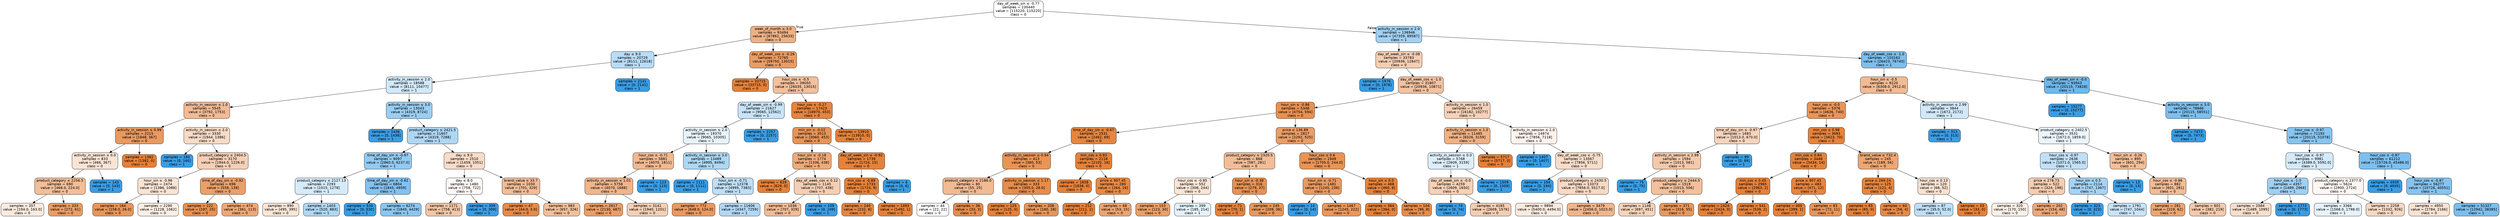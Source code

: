 digraph Tree {
node [shape=box, style="filled, rounded", color="black", fontname="helvetica"] ;
edge [fontname="helvetica"] ;
0 [label=<day_of_week_sin &le; -0.77<br/>samples = 230440<br/>value = [115220, 115220]<br/>class = 0>, fillcolor="#ffffff"] ;
1 [label=<week_of_month &le; 3.0<br/>samples = 93494<br/>value = [67861, 25633]<br/>class = 0>, fillcolor="#efb184"] ;
0 -> 1 [labeldistance=2.5, labelangle=45, headlabel="True"] ;
2 [label=<day &le; 9.0<br/>samples = 20729<br/>value = [8111, 12618]<br/>class = 1>, fillcolor="#b8dcf6"] ;
1 -> 2 ;
3 [label=<activity_in_session &le; 2.0<br/>samples = 18588<br/>value = [8111, 10477]<br/>class = 1>, fillcolor="#d2e9f9"] ;
2 -> 3 ;
4 [label=<activity_in_session &le; 1.0<br/>samples = 5545<br/>value = [3792, 1753]<br/>class = 0>, fillcolor="#f1bb95"] ;
3 -> 4 ;
5 [label=<activity_in_session &le; 0.99<br/>samples = 2215<br/>value = [1848, 367]<br/>class = 0>, fillcolor="#ea9a60"] ;
4 -> 5 ;
6 [label=<activity_in_session &le; 0.0<br/>samples = 833<br/>value = [466, 367]<br/>class = 0>, fillcolor="#f9e4d5"] ;
5 -> 6 ;
7 [label=<product_category &le; 2256.5<br/>samples = 690<br/>value = [466.0, 224.0]<br/>class = 0>, fillcolor="#f1be98"] ;
6 -> 7 ;
8 [label=<samples = 357<br/>value = [194.0, 163.0]<br/>class = 0>, fillcolor="#fbebdf"] ;
7 -> 8 ;
9 [label=<samples = 333<br/>value = [272, 61]<br/>class = 0>, fillcolor="#eb9d65"] ;
7 -> 9 ;
10 [label=<samples = 143<br/>value = [0, 143]<br/>class = 1>, fillcolor="#399de5"] ;
6 -> 10 ;
11 [label=<samples = 1382<br/>value = [1382, 0]<br/>class = 0>, fillcolor="#e58139"] ;
5 -> 11 ;
12 [label=<activity_in_session &le; 2.0<br/>samples = 3330<br/>value = [1944, 1386]<br/>class = 0>, fillcolor="#f8dbc6"] ;
4 -> 12 ;
13 [label=<samples = 160<br/>value = [0, 160]<br/>class = 1>, fillcolor="#399de5"] ;
12 -> 13 ;
14 [label=<product_category &le; 2404.5<br/>samples = 3170<br/>value = [1944.0, 1226.0]<br/>class = 0>, fillcolor="#f5d0b6"] ;
12 -> 14 ;
15 [label=<hour_sin &le; -0.96<br/>samples = 2474<br/>value = [1386, 1088]<br/>class = 0>, fillcolor="#f9e4d4"] ;
14 -> 15 ;
16 [label=<samples = 184<br/>value = [158.0, 26.0]<br/>class = 0>, fillcolor="#e9965a"] ;
15 -> 16 ;
17 [label=<samples = 2290<br/>value = [1228, 1062]<br/>class = 0>, fillcolor="#fbeee4"] ;
15 -> 17 ;
18 [label=<time_of_day_sin &le; -0.92<br/>samples = 696<br/>value = [558, 138]<br/>class = 0>, fillcolor="#eba06a"] ;
14 -> 18 ;
19 [label=<samples = 222<br/>value = [197, 25]<br/>class = 0>, fillcolor="#e89152"] ;
18 -> 19 ;
20 [label=<samples = 474<br/>value = [361, 113]<br/>class = 0>, fillcolor="#eda877"] ;
18 -> 20 ;
21 [label=<activity_in_session &le; 3.0<br/>samples = 13043<br/>value = [4319, 8724]<br/>class = 1>, fillcolor="#9bcef2"] ;
3 -> 21 ;
22 [label=<samples = 1436<br/>value = [0, 1436]<br/>class = 1>, fillcolor="#399de5"] ;
21 -> 22 ;
23 [label=<product_category &le; 2421.5<br/>samples = 11607<br/>value = [4319, 7288]<br/>class = 1>, fillcolor="#aed7f4"] ;
21 -> 23 ;
24 [label=<time_of_day_sin &le; -0.97<br/>samples = 9097<br/>value = [2860.0, 6237.0]<br/>class = 1>, fillcolor="#94caf1"] ;
23 -> 24 ;
25 [label=<product_category &le; 2127.13<br/>samples = 2293<br/>value = [1015, 1278]<br/>class = 1>, fillcolor="#d6ebfa"] ;
24 -> 25 ;
26 [label=<samples = 890<br/>value = [495, 395]<br/>class = 0>, fillcolor="#fae6d7"] ;
25 -> 26 ;
27 [label=<samples = 1403<br/>value = [520, 883]<br/>class = 1>, fillcolor="#aed7f4"] ;
25 -> 27 ;
28 [label=<time_of_day_sin &le; -0.62<br/>samples = 6804<br/>value = [1845, 4959]<br/>class = 1>, fillcolor="#83c1ef"] ;
24 -> 28 ;
29 [label=<samples = 530<br/>value = [0, 530]<br/>class = 1>, fillcolor="#399de5"] ;
28 -> 29 ;
30 [label=<samples = 6274<br/>value = [1845, 4429]<br/>class = 1>, fillcolor="#8bc6f0"] ;
28 -> 30 ;
31 [label=<day &le; 9.0<br/>samples = 2510<br/>value = [1459, 1051]<br/>class = 0>, fillcolor="#f8dcc8"] ;
23 -> 31 ;
32 [label=<day &le; 8.0<br/>samples = 1480<br/>value = [758, 722]<br/>class = 0>, fillcolor="#fef9f6"] ;
31 -> 32 ;
33 [label=<samples = 1171<br/>value = [758, 413]<br/>class = 0>, fillcolor="#f3c6a5"] ;
32 -> 33 ;
34 [label=<samples = 309<br/>value = [0, 309]<br/>class = 1>, fillcolor="#399de5"] ;
32 -> 34 ;
35 [label=<brand_value &le; 33.7<br/>samples = 1030<br/>value = [701, 329]<br/>class = 0>, fillcolor="#f1bc96"] ;
31 -> 35 ;
36 [label=<samples = 47<br/>value = [44.0, 3.0]<br/>class = 0>, fillcolor="#e78a46"] ;
35 -> 36 ;
37 [label=<samples = 983<br/>value = [657, 326]<br/>class = 0>, fillcolor="#f2c09b"] ;
35 -> 37 ;
38 [label=<samples = 2141<br/>value = [0, 2141]<br/>class = 1>, fillcolor="#399de5"] ;
2 -> 38 ;
39 [label=<day_of_week_cos &le; -0.26<br/>samples = 72765<br/>value = [59750, 13015]<br/>class = 0>, fillcolor="#eb9c64"] ;
1 -> 39 ;
40 [label=<samples = 33715<br/>value = [33715, 0]<br/>class = 0>, fillcolor="#e58139"] ;
39 -> 40 ;
41 [label=<hour_cos &le; -0.5<br/>samples = 39050<br/>value = [26035, 13015]<br/>class = 0>, fillcolor="#f2c09c"] ;
39 -> 41 ;
42 [label=<day_of_week_sin &le; -0.99<br/>samples = 21627<br/>value = [9065, 12562]<br/>class = 1>, fillcolor="#c8e4f8"] ;
41 -> 42 ;
43 [label=<activity_in_session &le; 2.0<br/>samples = 19370<br/>value = [9065, 10305]<br/>class = 1>, fillcolor="#e7f3fc"] ;
42 -> 43 ;
44 [label=<hour_cos &le; -0.71<br/>samples = 5881<br/>value = [4070, 1811]<br/>class = 0>, fillcolor="#f1b991"] ;
43 -> 44 ;
45 [label=<activity_in_session &le; 1.01<br/>samples = 5758<br/>value = [4070, 1688]<br/>class = 0>, fillcolor="#f0b58b"] ;
44 -> 45 ;
46 [label=<samples = 2617<br/>value = [2130, 487]<br/>class = 0>, fillcolor="#eb9e66"] ;
45 -> 46 ;
47 [label=<samples = 3141<br/>value = [1940, 1201]<br/>class = 0>, fillcolor="#f5cfb4"] ;
45 -> 47 ;
48 [label=<samples = 123<br/>value = [0, 123]<br/>class = 1>, fillcolor="#399de5"] ;
44 -> 48 ;
49 [label=<activity_in_session &le; 3.0<br/>samples = 13489<br/>value = [4995, 8494]<br/>class = 1>, fillcolor="#add7f4"] ;
43 -> 49 ;
50 [label=<samples = 1111<br/>value = [0, 1111]<br/>class = 1>, fillcolor="#399de5"] ;
49 -> 50 ;
51 [label=<hour_sin &le; -0.71<br/>samples = 12378<br/>value = [4995, 7383]<br/>class = 1>, fillcolor="#bfdff7"] ;
49 -> 51 ;
52 [label=<samples = 772<br/>value = [648.0, 124.0]<br/>class = 0>, fillcolor="#ea995f"] ;
51 -> 52 ;
53 [label=<samples = 11606<br/>value = [4347, 7259]<br/>class = 1>, fillcolor="#b0d8f5"] ;
51 -> 53 ;
54 [label=<samples = 2257<br/>value = [0, 2257]<br/>class = 1>, fillcolor="#399de5"] ;
42 -> 54 ;
55 [label=<hour_cos &le; -0.27<br/>samples = 17423<br/>value = [16970, 453]<br/>class = 0>, fillcolor="#e6843e"] ;
41 -> 55 ;
56 [label=<min_sin &le; -0.02<br/>samples = 3513<br/>value = [3060, 453]<br/>class = 0>, fillcolor="#e99456"] ;
55 -> 56 ;
57 [label=<hour_sin &le; -0.18<br/>samples = 1774<br/>value = [1336, 438]<br/>class = 0>, fillcolor="#eeaa7a"] ;
56 -> 57 ;
58 [label=<samples = 629<br/>value = [629, 0]<br/>class = 0>, fillcolor="#e58139"] ;
57 -> 58 ;
59 [label=<day_of_week_cos &le; 0.12<br/>samples = 1145<br/>value = [707, 438]<br/>class = 0>, fillcolor="#f5cfb4"] ;
57 -> 59 ;
60 [label=<samples = 1036<br/>value = [707, 329]<br/>class = 0>, fillcolor="#f1bc95"] ;
59 -> 60 ;
61 [label=<samples = 109<br/>value = [0, 109]<br/>class = 1>, fillcolor="#399de5"] ;
59 -> 61 ;
62 [label=<day_of_week_sin &le; -0.92<br/>samples = 1739<br/>value = [1724, 15]<br/>class = 0>, fillcolor="#e5823b"] ;
56 -> 62 ;
63 [label=<min_cos &le; -0.89<br/>samples = 1733<br/>value = [1724, 9]<br/>class = 0>, fillcolor="#e5823a"] ;
62 -> 63 ;
64 [label=<samples = 240<br/>value = [232, 8]<br/>class = 0>, fillcolor="#e68540"] ;
63 -> 64 ;
65 [label=<samples = 1493<br/>value = [1492, 1]<br/>class = 0>, fillcolor="#e58139"] ;
63 -> 65 ;
66 [label=<samples = 6<br/>value = [0, 6]<br/>class = 1>, fillcolor="#399de5"] ;
62 -> 66 ;
67 [label=<samples = 13910<br/>value = [13910, 0]<br/>class = 0>, fillcolor="#e58139"] ;
55 -> 67 ;
68 [label=<activity_in_session &le; 2.0<br/>samples = 136946<br/>value = [47359, 89587]<br/>class = 1>, fillcolor="#a2d1f3"] ;
0 -> 68 [labeldistance=2.5, labelangle=-45, headlabel="False"] ;
69 [label=<day_of_week_sin &le; -0.08<br/>samples = 33783<br/>value = [20936, 12847]<br/>class = 0>, fillcolor="#f5ceb2"] ;
68 -> 69 ;
70 [label=<samples = 1976<br/>value = [0, 1976]<br/>class = 1>, fillcolor="#399de5"] ;
69 -> 70 ;
71 [label=<day_of_week_cos &le; -1.0<br/>samples = 31807<br/>value = [20936, 10871]<br/>class = 0>, fillcolor="#f3c2a0"] ;
69 -> 71 ;
72 [label=<hour_sin &le; -0.86<br/>samples = 5348<br/>value = [4754, 594]<br/>class = 0>, fillcolor="#e89152"] ;
71 -> 72 ;
73 [label=<time_of_day_sin &le; -0.67<br/>samples = 2531<br/>value = [2462, 69]<br/>class = 0>, fillcolor="#e6853f"] ;
72 -> 73 ;
74 [label=<activity_in_session &le; 0.94<br/>samples = 413<br/>value = [360, 53]<br/>class = 0>, fillcolor="#e99456"] ;
73 -> 74 ;
75 [label=<product_category &le; 2186.0<br/>samples = 80<br/>value = [55, 25]<br/>class = 0>, fillcolor="#f1ba93"] ;
74 -> 75 ;
76 [label=<samples = 44<br/>value = [22, 22]<br/>class = 0>, fillcolor="#ffffff"] ;
75 -> 76 ;
77 [label=<samples = 36<br/>value = [33, 3]<br/>class = 0>, fillcolor="#e78c4b"] ;
75 -> 77 ;
78 [label=<activity_in_session &le; 1.17<br/>samples = 333<br/>value = [305.0, 28.0]<br/>class = 0>, fillcolor="#e78d4b"] ;
74 -> 78 ;
79 [label=<samples = 125<br/>value = [125, 0]<br/>class = 0>, fillcolor="#e58139"] ;
78 -> 79 ;
80 [label=<samples = 208<br/>value = [180, 28]<br/>class = 0>, fillcolor="#e99558"] ;
78 -> 80 ;
81 [label=<min_cos &le; 0.93<br/>samples = 2118<br/>value = [2102, 16]<br/>class = 0>, fillcolor="#e5823b"] ;
73 -> 81 ;
82 [label=<samples = 1838<br/>value = [1838, 0]<br/>class = 0>, fillcolor="#e58139"] ;
81 -> 82 ;
83 [label=<price &le; 907.45<br/>samples = 280<br/>value = [264, 16]<br/>class = 0>, fillcolor="#e78945"] ;
81 -> 83 ;
84 [label=<samples = 212<br/>value = [211, 1]<br/>class = 0>, fillcolor="#e5823a"] ;
83 -> 84 ;
85 [label=<samples = 68<br/>value = [53, 15]<br/>class = 0>, fillcolor="#eca571"] ;
83 -> 85 ;
86 [label=<price &le; 136.89<br/>samples = 2817<br/>value = [2292, 525]<br/>class = 0>, fillcolor="#eb9e66"] ;
72 -> 86 ;
87 [label=<product_category &le; 2320.5<br/>samples = 868<br/>value = [587, 281]<br/>class = 0>, fillcolor="#f1bd98"] ;
86 -> 87 ;
88 [label=<hour_cos &le; -0.85<br/>samples = 552<br/>value = [308, 244]<br/>class = 0>, fillcolor="#fae5d6"] ;
87 -> 88 ;
89 [label=<samples = 153<br/>value = [123, 30]<br/>class = 0>, fillcolor="#eba069"] ;
88 -> 89 ;
90 [label=<samples = 399<br/>value = [185, 214]<br/>class = 1>, fillcolor="#e4f2fb"] ;
88 -> 90 ;
91 [label=<hour_sin &le; -0.38<br/>samples = 316<br/>value = [279, 37]<br/>class = 0>, fillcolor="#e89253"] ;
87 -> 91 ;
92 [label=<samples = 71<br/>value = [70, 1]<br/>class = 0>, fillcolor="#e5833c"] ;
91 -> 92 ;
93 [label=<samples = 245<br/>value = [209, 36]<br/>class = 0>, fillcolor="#e9975b"] ;
91 -> 93 ;
94 [label=<hour_cos &le; 0.6<br/>samples = 1949<br/>value = [1705.0, 244.0]<br/>class = 0>, fillcolor="#e99355"] ;
86 -> 94 ;
95 [label=<hour_sin &le; -0.71<br/>samples = 1481<br/>value = [1245, 236]<br/>class = 0>, fillcolor="#ea995f"] ;
94 -> 95 ;
96 [label=<samples = 14<br/>value = [0, 14]<br/>class = 1>, fillcolor="#399de5"] ;
95 -> 96 ;
97 [label=<samples = 1467<br/>value = [1245, 222]<br/>class = 0>, fillcolor="#ea975c"] ;
95 -> 97 ;
98 [label=<hour_sin &le; 0.0<br/>samples = 468<br/>value = [460, 8]<br/>class = 0>, fillcolor="#e5833c"] ;
94 -> 98 ;
99 [label=<samples = 364<br/>value = [364, 0]<br/>class = 0>, fillcolor="#e58139"] ;
98 -> 99 ;
100 [label=<samples = 104<br/>value = [96, 8]<br/>class = 0>, fillcolor="#e78c49"] ;
98 -> 100 ;
101 [label=<activity_in_session &le; 1.0<br/>samples = 26459<br/>value = [16182, 10277]<br/>class = 0>, fillcolor="#f6d1b7"] ;
71 -> 101 ;
102 [label=<activity_in_session &le; 1.0<br/>samples = 11485<br/>value = [8326, 3159]<br/>class = 0>, fillcolor="#efb184"] ;
101 -> 102 ;
103 [label=<activity_in_session &le; 0.0<br/>samples = 5768<br/>value = [2609, 3159]<br/>class = 1>, fillcolor="#ddeefa"] ;
102 -> 103 ;
104 [label=<day_of_week_sin &le; -0.0<br/>samples = 4259<br/>value = [2609, 1650]<br/>class = 0>, fillcolor="#f5d1b6"] ;
103 -> 104 ;
105 [label=<samples = 74<br/>value = [0, 74]<br/>class = 1>, fillcolor="#399de5"] ;
104 -> 105 ;
106 [label=<samples = 4185<br/>value = [2609, 1576]<br/>class = 0>, fillcolor="#f5cdb1"] ;
104 -> 106 ;
107 [label=<samples = 1509<br/>value = [0, 1509]<br/>class = 1>, fillcolor="#399de5"] ;
103 -> 107 ;
108 [label=<samples = 5717<br/>value = [5717, 0]<br/>class = 0>, fillcolor="#e58139"] ;
102 -> 108 ;
109 [label=<activity_in_session &le; 2.0<br/>samples = 14974<br/>value = [7856, 7118]<br/>class = 0>, fillcolor="#fdf3ec"] ;
101 -> 109 ;
110 [label=<samples = 1407<br/>value = [0, 1407]<br/>class = 1>, fillcolor="#399de5"] ;
109 -> 110 ;
111 [label=<day_of_week_cos &le; -0.75<br/>samples = 13567<br/>value = [7856, 5711]<br/>class = 0>, fillcolor="#f8ddc9"] ;
109 -> 111 ;
112 [label=<samples = 194<br/>value = [0, 194]<br/>class = 1>, fillcolor="#399de5"] ;
111 -> 112 ;
113 [label=<product_category &le; 2430.5<br/>samples = 13373<br/>value = [7856.0, 5517.0]<br/>class = 0>, fillcolor="#f7d9c4"] ;
111 -> 113 ;
114 [label=<samples = 9894<br/>value = [5400.0, 4494.0]<br/>class = 0>, fillcolor="#fbeade"] ;
113 -> 114 ;
115 [label=<samples = 3479<br/>value = [2456.0, 1023.0]<br/>class = 0>, fillcolor="#f0b58b"] ;
113 -> 115 ;
116 [label=<day_of_week_cos &le; -1.0<br/>samples = 103163<br/>value = [26423, 76740]<br/>class = 1>, fillcolor="#7dbfee"] ;
68 -> 116 ;
117 [label=<hour_sin &le; -0.5<br/>samples = 9220<br/>value = [6308.0, 2912.0]<br/>class = 0>, fillcolor="#f1bb94"] ;
116 -> 117 ;
118 [label=<hour_cos &le; -0.0<br/>samples = 5376<br/>value = [4636, 740]<br/>class = 0>, fillcolor="#e99559"] ;
117 -> 118 ;
119 [label=<time_of_day_sin &le; -0.97<br/>samples = 1683<br/>value = [1013.0, 670.0]<br/>class = 0>, fillcolor="#f6d4bc"] ;
118 -> 119 ;
120 [label=<activity_in_session &le; 2.99<br/>samples = 1594<br/>value = [1013, 581]<br/>class = 0>, fillcolor="#f4c9ab"] ;
119 -> 120 ;
121 [label=<samples = 75<br/>value = [0, 75]<br/>class = 1>, fillcolor="#399de5"] ;
120 -> 121 ;
122 [label=<product_category &le; 2444.5<br/>samples = 1519<br/>value = [1013, 506]<br/>class = 0>, fillcolor="#f2c09c"] ;
120 -> 122 ;
123 [label=<samples = 1148<br/>value = [697, 451]<br/>class = 0>, fillcolor="#f6d3b9"] ;
122 -> 123 ;
124 [label=<samples = 371<br/>value = [316, 55]<br/>class = 0>, fillcolor="#ea975b"] ;
122 -> 124 ;
125 [label=<samples = 89<br/>value = [0, 89]<br/>class = 1>, fillcolor="#399de5"] ;
119 -> 125 ;
126 [label=<min_cos &le; 0.98<br/>samples = 3693<br/>value = [3623, 70]<br/>class = 0>, fillcolor="#e6833d"] ;
118 -> 126 ;
127 [label=<min_cos &le; 0.84<br/>samples = 3448<br/>value = [3434, 14]<br/>class = 0>, fillcolor="#e5823a"] ;
126 -> 127 ;
128 [label=<min_cos &le; 0.45<br/>samples = 2965<br/>value = [2963, 2]<br/>class = 0>, fillcolor="#e58139"] ;
127 -> 128 ;
129 [label=<samples = 2424<br/>value = [2424, 0]<br/>class = 0>, fillcolor="#e58139"] ;
128 -> 129 ;
130 [label=<samples = 541<br/>value = [539, 2]<br/>class = 0>, fillcolor="#e5813a"] ;
128 -> 130 ;
131 [label=<price &le; 907.45<br/>samples = 483<br/>value = [471, 12]<br/>class = 0>, fillcolor="#e6843e"] ;
127 -> 131 ;
132 [label=<samples = 400<br/>value = [399, 1]<br/>class = 0>, fillcolor="#e58139"] ;
131 -> 132 ;
133 [label=<samples = 83<br/>value = [72, 11]<br/>class = 0>, fillcolor="#e99457"] ;
131 -> 133 ;
134 [label=<brand_value &le; 732.4<br/>samples = 245<br/>value = [189, 56]<br/>class = 0>, fillcolor="#eda674"] ;
126 -> 134 ;
135 [label=<price &le; 269.24<br/>samples = 125<br/>value = [121, 4]<br/>class = 0>, fillcolor="#e68540"] ;
134 -> 135 ;
136 [label=<samples = 65<br/>value = [65, 0]<br/>class = 0>, fillcolor="#e58139"] ;
135 -> 136 ;
137 [label=<samples = 60<br/>value = [56, 4]<br/>class = 0>, fillcolor="#e78a47"] ;
135 -> 137 ;
138 [label=<hour_cos &le; 0.13<br/>samples = 120<br/>value = [68, 52]<br/>class = 0>, fillcolor="#f9e1d0"] ;
134 -> 138 ;
139 [label=<samples = 87<br/>value = [35.0, 52.0]<br/>class = 1>, fillcolor="#bedff6"] ;
138 -> 139 ;
140 [label=<samples = 33<br/>value = [33, 0]<br/>class = 0>, fillcolor="#e58139"] ;
138 -> 140 ;
141 [label=<activity_in_session &le; 2.99<br/>samples = 3844<br/>value = [1672, 2172]<br/>class = 1>, fillcolor="#d1e8f9"] ;
117 -> 141 ;
142 [label=<samples = 313<br/>value = [0, 313]<br/>class = 1>, fillcolor="#399de5"] ;
141 -> 142 ;
143 [label=<product_category &le; 2402.5<br/>samples = 3531<br/>value = [1672.0, 1859.0]<br/>class = 1>, fillcolor="#ebf5fc"] ;
141 -> 143 ;
144 [label=<hour_cos &le; -0.97<br/>samples = 2636<br/>value = [1071.0, 1565.0]<br/>class = 1>, fillcolor="#c1e0f7"] ;
143 -> 144 ;
145 [label=<price &le; 278.73<br/>samples = 522<br/>value = [324, 198]<br/>class = 0>, fillcolor="#f5ceb2"] ;
144 -> 145 ;
146 [label=<samples = 320<br/>value = [170, 150]<br/>class = 0>, fillcolor="#fcf0e8"] ;
145 -> 146 ;
147 [label=<samples = 202<br/>value = [154, 48]<br/>class = 0>, fillcolor="#eda877"] ;
145 -> 147 ;
148 [label=<hour_sin &le; 0.5<br/>samples = 2114<br/>value = [747, 1367]<br/>class = 1>, fillcolor="#a5d3f3"] ;
144 -> 148 ;
149 [label=<samples = 323<br/>value = [0, 323]<br/>class = 1>, fillcolor="#399de5"] ;
148 -> 149 ;
150 [label=<samples = 1791<br/>value = [747, 1044]<br/>class = 1>, fillcolor="#c7e3f8"] ;
148 -> 150 ;
151 [label=<hour_sin &le; -0.26<br/>samples = 895<br/>value = [601, 294]<br/>class = 0>, fillcolor="#f2bf9a"] ;
143 -> 151 ;
152 [label=<samples = 13<br/>value = [0, 13]<br/>class = 1>, fillcolor="#399de5"] ;
151 -> 152 ;
153 [label=<hour_cos &le; -0.86<br/>samples = 882<br/>value = [601, 281]<br/>class = 0>, fillcolor="#f1bc96"] ;
151 -> 153 ;
154 [label=<samples = 281<br/>value = [219, 62]<br/>class = 0>, fillcolor="#eca571"] ;
153 -> 154 ;
155 [label=<samples = 601<br/>value = [382, 219]<br/>class = 0>, fillcolor="#f4c9ab"] ;
153 -> 155 ;
156 [label=<day_of_week_sin &le; -0.0<br/>samples = 93943<br/>value = [20115, 73828]<br/>class = 1>, fillcolor="#6fb8ec"] ;
116 -> 156 ;
157 [label=<samples = 15277<br/>value = [0, 15277]<br/>class = 1>, fillcolor="#399de5"] ;
156 -> 157 ;
158 [label=<activity_in_session &le; 3.0<br/>samples = 78666<br/>value = [20115, 58551]<br/>class = 1>, fillcolor="#7dbfee"] ;
156 -> 158 ;
159 [label=<samples = 7473<br/>value = [0, 7473]<br/>class = 1>, fillcolor="#399de5"] ;
158 -> 159 ;
160 [label=<hour_cos &le; -0.97<br/>samples = 71193<br/>value = [20115, 51078]<br/>class = 1>, fillcolor="#87c4ef"] ;
158 -> 160 ;
161 [label=<hour_cos &le; -0.97<br/>samples = 9981<br/>value = [4389.0, 5592.0]<br/>class = 1>, fillcolor="#d4eaf9"] ;
160 -> 161 ;
162 [label=<hour_cos &le; -1.0<br/>samples = 4357<br/>value = [1489, 2868]<br/>class = 1>, fillcolor="#a0d0f2"] ;
161 -> 162 ;
163 [label=<samples = 2584<br/>value = [1489, 1095]<br/>class = 0>, fillcolor="#f8decb"] ;
162 -> 163 ;
164 [label=<samples = 1773<br/>value = [0, 1773]<br/>class = 1>, fillcolor="#399de5"] ;
162 -> 164 ;
165 [label=<product_category &le; 2377.0<br/>samples = 5624<br/>value = [2900, 2724]<br/>class = 0>, fillcolor="#fdf7f3"] ;
161 -> 165 ;
166 [label=<samples = 3366<br/>value = [1568.0, 1798.0]<br/>class = 1>, fillcolor="#e6f2fc"] ;
165 -> 166 ;
167 [label=<samples = 2258<br/>value = [1332, 926]<br/>class = 0>, fillcolor="#f7d9c3"] ;
165 -> 167 ;
168 [label=<hour_cos &le; -0.87<br/>samples = 61212<br/>value = [15726.0, 45486.0]<br/>class = 1>, fillcolor="#7dbfee"] ;
160 -> 168 ;
169 [label=<samples = 4935<br/>value = [0, 4935]<br/>class = 1>, fillcolor="#399de5"] ;
168 -> 169 ;
170 [label=<hour_cos &le; -0.87<br/>samples = 56277<br/>value = [15726, 40551]<br/>class = 1>, fillcolor="#86c3ef"] ;
168 -> 170 ;
171 [label=<samples = 4950<br/>value = [2784, 2166]<br/>class = 0>, fillcolor="#f9e3d3"] ;
170 -> 171 ;
172 [label=<samples = 51327<br/>value = [12942, 38385]<br/>class = 1>, fillcolor="#7cbeee"] ;
170 -> 172 ;
}